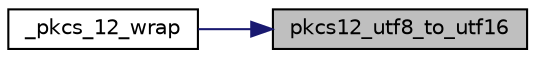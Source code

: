 digraph "pkcs12_utf8_to_utf16"
{
 // LATEX_PDF_SIZE
  edge [fontname="Helvetica",fontsize="10",labelfontname="Helvetica",labelfontsize="10"];
  node [fontname="Helvetica",fontsize="10",shape=record];
  rankdir="RL";
  Node1047 [label="pkcs12_utf8_to_utf16",height=0.2,width=0.4,color="black", fillcolor="grey75", style="filled", fontcolor="black",tooltip=" "];
  Node1047 -> Node1048 [dir="back",color="midnightblue",fontsize="10",style="solid",fontname="Helvetica"];
  Node1048 [label="_pkcs_12_wrap",height=0.2,width=0.4,color="black", fillcolor="white", style="filled",URL="$pbes1_8c.html#a5ef636c0a0791cbb9e9f179bbf82f157",tooltip=" "];
}
